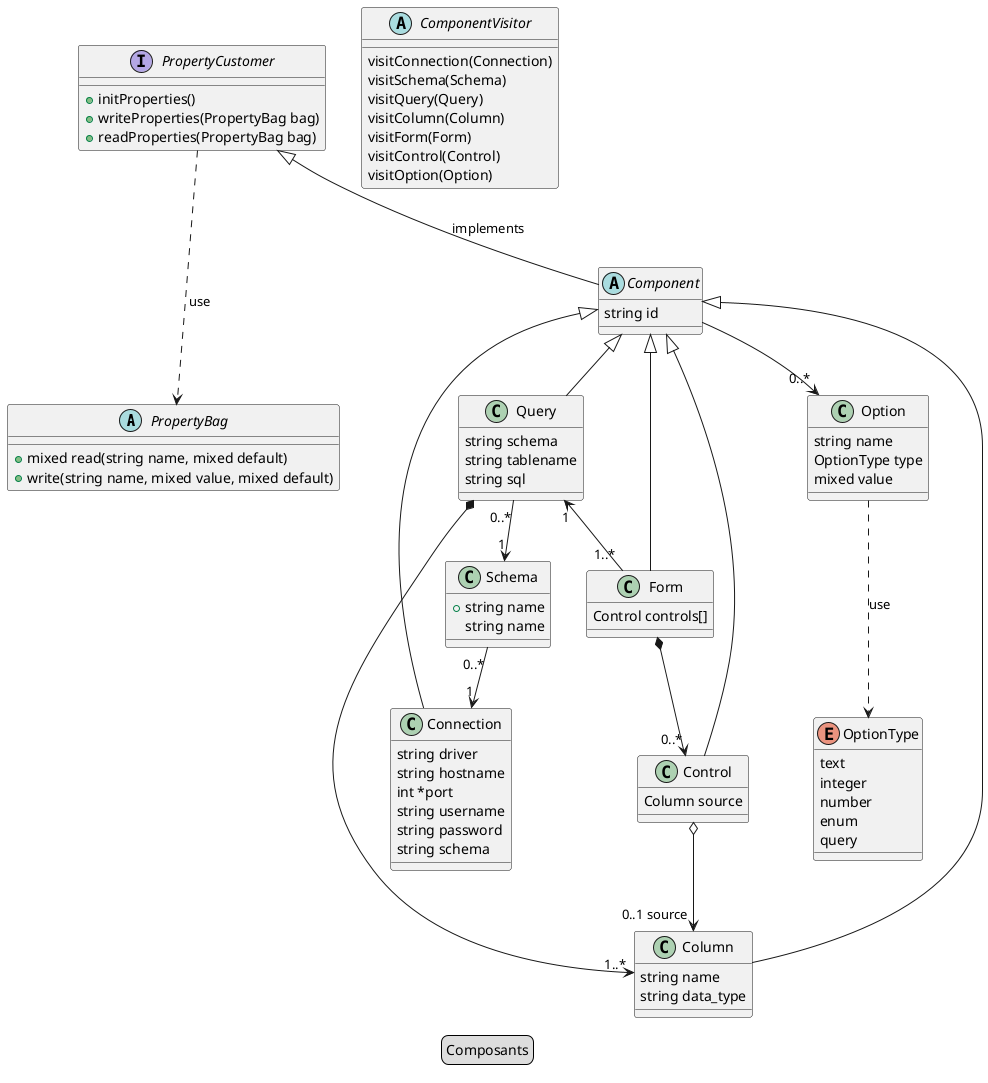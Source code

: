 @startuml
legend
		Composants
endlegend

abstract class PropertyBag {
  + mixed read(string name, mixed default)
  + write(string name, mixed value, mixed default)
}

PropertyCustomer ...> PropertyBag : use
interface PropertyCustomer {
  + initProperties()
  + writeProperties(PropertyBag bag)
  + readProperties(PropertyBag bag)
}

PropertyCustomer <|-- Component : implements
abstract class Component {
  string id
}

abstract class ComponentVisitor {
  visitConnection(Connection)
  visitSchema(Schema)
  visitQuery(Query)
  visitColumn(Column)
  visitForm(Form)
  visitControl(Control)
  visitOption(Option)
}

class Schema {
  + string name
}

Component <|-- Connection
class Connection {
  string driver
  string hostname
  int *port
  string username
  string password
  string schema
}

Schema "0..*" --> "1" Connection
class Schema {
  string name
}

Query "0..*" --> "1" Schema
Component <|-- Query
class Query {
  string schema
  string tablename
  string sql
}

Query "1" <-- "1..*" Form
Form *--> "0..*" Control
Component <|-- Form
class Form {
   Control controls[]
}

enum OptionType {
  text
  integer
  number
  enum
  query
}

Component <|-- Column
Query *--> "1..*" Column
class Column {
  string name
  string data_type
}

Component --> "0..*" Option
Component <|-- Control
Control o--> "0..1 source" Column
class Control {
  Column source
}

Option ...> OptionType : use
class Option {
  string name
  OptionType type
  mixed value
}

@enduml
